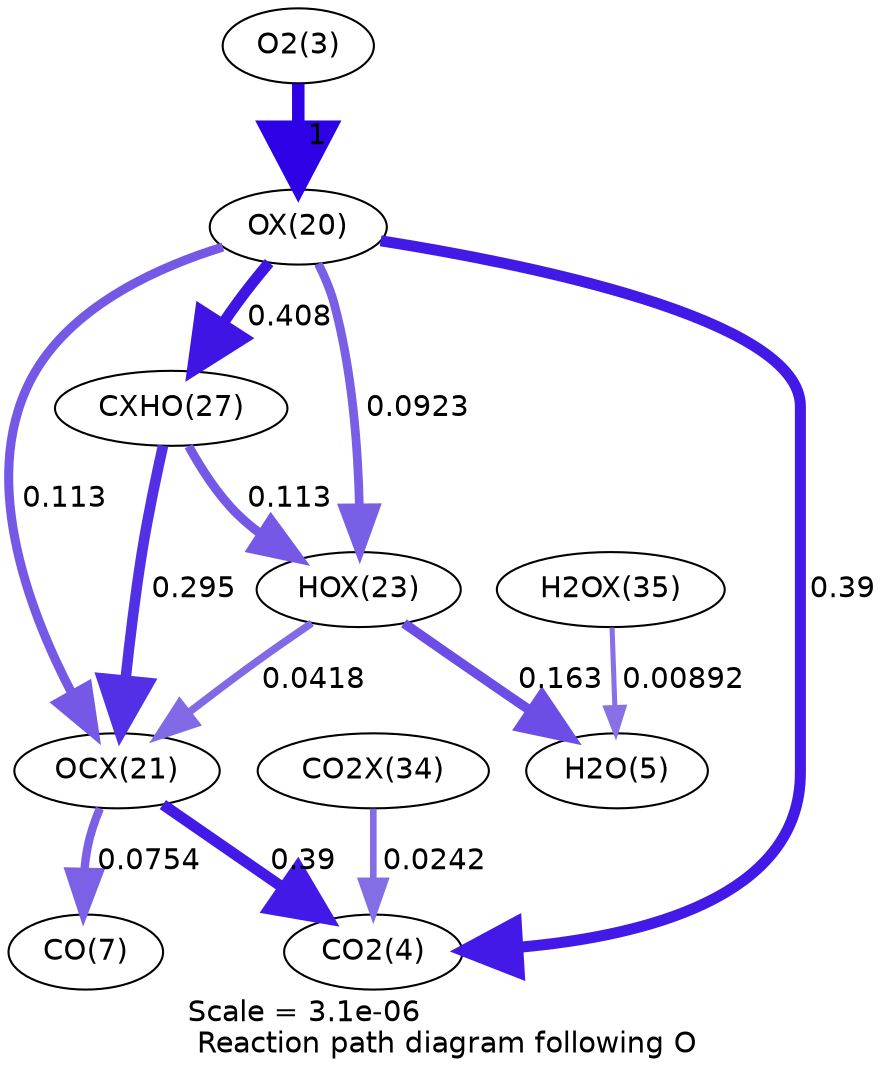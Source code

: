 digraph reaction_paths {
center=1;
s5 -> s23[fontname="Helvetica", penwidth=6, arrowsize=3, color="0.7, 1.5, 0.9"
, label=" 1"];
s23 -> s26[fontname="Helvetica", penwidth=4.2, arrowsize=2.1, color="0.7, 0.592, 0.9"
, label=" 0.0923"];
s23 -> s29[fontname="Helvetica", penwidth=5.32, arrowsize=2.66, color="0.7, 0.908, 0.9"
, label=" 0.408"];
s23 -> s24[fontname="Helvetica", penwidth=4.36, arrowsize=2.18, color="0.7, 0.613, 0.9"
, label=" 0.113"];
s23 -> s6[fontname="Helvetica", penwidth=5.29, arrowsize=2.64, color="0.7, 0.89, 0.9"
, label=" 0.39"];
s26 -> s7[fontname="Helvetica", penwidth=4.63, arrowsize=2.32, color="0.7, 0.663, 0.9"
, label=" 0.163"];
s29 -> s26[fontname="Helvetica", penwidth=4.36, arrowsize=2.18, color="0.7, 0.613, 0.9"
, label=" 0.113"];
s26 -> s24[fontname="Helvetica", penwidth=3.6, arrowsize=1.8, color="0.7, 0.542, 0.9"
, label=" 0.0418"];
s32 -> s7[fontname="Helvetica", penwidth=2.44, arrowsize=1.22, color="0.7, 0.509, 0.9"
, label=" 0.00892"];
s29 -> s24[fontname="Helvetica", penwidth=5.08, arrowsize=2.54, color="0.7, 0.795, 0.9"
, label=" 0.295"];
s24 -> s9[fontname="Helvetica", penwidth=4.05, arrowsize=2.02, color="0.7, 0.575, 0.9"
, label=" 0.0754"];
s24 -> s6[fontname="Helvetica", penwidth=5.29, arrowsize=2.64, color="0.7, 0.89, 0.9"
, label=" 0.39"];
s31 -> s6[fontname="Helvetica", penwidth=3.19, arrowsize=1.6, color="0.7, 0.524, 0.9"
, label=" 0.0242"];
s5 [ fontname="Helvetica", label="O2(3)"];
s6 [ fontname="Helvetica", label="CO2(4)"];
s7 [ fontname="Helvetica", label="H2O(5)"];
s9 [ fontname="Helvetica", label="CO(7)"];
s23 [ fontname="Helvetica", label="OX(20)"];
s24 [ fontname="Helvetica", label="OCX(21)"];
s26 [ fontname="Helvetica", label="HOX(23)"];
s29 [ fontname="Helvetica", label="CXHO(27)"];
s31 [ fontname="Helvetica", label="CO2X(34)"];
s32 [ fontname="Helvetica", label="H2OX(35)"];
 label = "Scale = 3.1e-06\l Reaction path diagram following O";
 fontname = "Helvetica";
}
